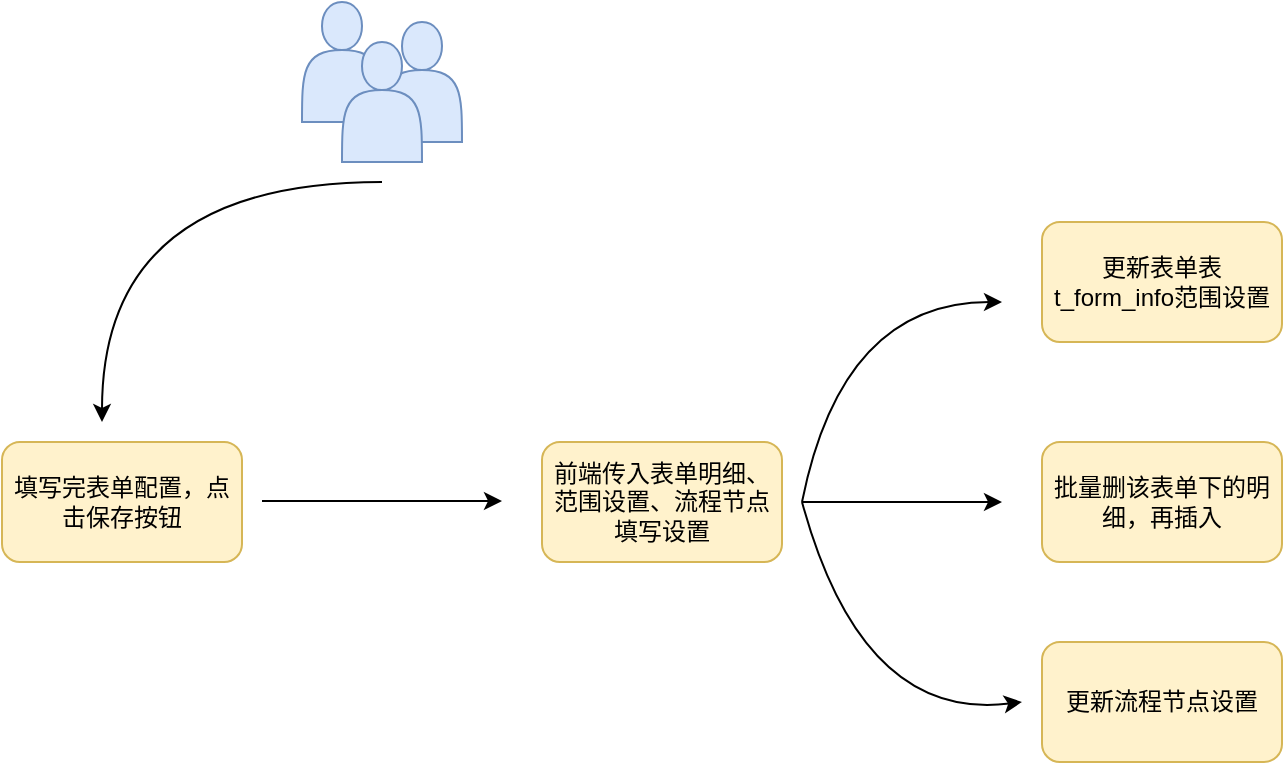 <mxfile version="21.6.8" type="github">
  <diagram name="第 1 页" id="7A_lC_w9Cb8jCHNOGvOA">
    <mxGraphModel dx="1102" dy="796" grid="1" gridSize="10" guides="1" tooltips="1" connect="1" arrows="1" fold="1" page="1" pageScale="1" pageWidth="1169" pageHeight="827" math="0" shadow="0">
      <root>
        <mxCell id="0" />
        <mxCell id="1" parent="0" />
        <mxCell id="3lPMLtOT_ev2U3uAMTwl-3" value="" style="shape=actor;whiteSpace=wrap;html=1;fillColor=#dae8fc;strokeColor=#6c8ebf;" vertex="1" parent="1">
          <mxGeometry x="200" y="80" width="40" height="60" as="geometry" />
        </mxCell>
        <mxCell id="3lPMLtOT_ev2U3uAMTwl-2" value="" style="shape=actor;whiteSpace=wrap;html=1;fillColor=#dae8fc;strokeColor=#6c8ebf;" vertex="1" parent="1">
          <mxGeometry x="240" y="90" width="40" height="60" as="geometry" />
        </mxCell>
        <mxCell id="3lPMLtOT_ev2U3uAMTwl-1" value="" style="shape=actor;whiteSpace=wrap;html=1;fillColor=#dae8fc;strokeColor=#6c8ebf;" vertex="1" parent="1">
          <mxGeometry x="220" y="100" width="40" height="60" as="geometry" />
        </mxCell>
        <mxCell id="3lPMLtOT_ev2U3uAMTwl-4" value="" style="endArrow=classic;html=1;curved=1;" edge="1" parent="1">
          <mxGeometry width="50" height="50" relative="1" as="geometry">
            <mxPoint x="240" y="170" as="sourcePoint" />
            <mxPoint x="100" y="290" as="targetPoint" />
            <Array as="points">
              <mxPoint x="100" y="170" />
            </Array>
          </mxGeometry>
        </mxCell>
        <mxCell id="3lPMLtOT_ev2U3uAMTwl-5" value="填写完表单配置，点击保存按钮" style="rounded=1;whiteSpace=wrap;html=1;fillColor=#fff2cc;strokeColor=#d6b656;" vertex="1" parent="1">
          <mxGeometry x="50" y="300" width="120" height="60" as="geometry" />
        </mxCell>
        <mxCell id="3lPMLtOT_ev2U3uAMTwl-6" value="" style="endArrow=classic;html=1;rounded=0;" edge="1" parent="1">
          <mxGeometry width="50" height="50" relative="1" as="geometry">
            <mxPoint x="180" y="329.5" as="sourcePoint" />
            <mxPoint x="300" y="329.5" as="targetPoint" />
            <Array as="points">
              <mxPoint x="220" y="329.5" />
            </Array>
          </mxGeometry>
        </mxCell>
        <mxCell id="3lPMLtOT_ev2U3uAMTwl-7" value="前端传入表单明细、范围设置、流程节点填写设置" style="rounded=1;whiteSpace=wrap;html=1;fillColor=#fff2cc;strokeColor=#d6b656;" vertex="1" parent="1">
          <mxGeometry x="320" y="300" width="120" height="60" as="geometry" />
        </mxCell>
        <mxCell id="3lPMLtOT_ev2U3uAMTwl-8" value="" style="endArrow=classic;html=1;rounded=0;" edge="1" parent="1">
          <mxGeometry width="50" height="50" relative="1" as="geometry">
            <mxPoint x="450" y="330" as="sourcePoint" />
            <mxPoint x="550" y="330" as="targetPoint" />
          </mxGeometry>
        </mxCell>
        <mxCell id="3lPMLtOT_ev2U3uAMTwl-9" value="" style="endArrow=classic;html=1;curved=1;" edge="1" parent="1">
          <mxGeometry width="50" height="50" relative="1" as="geometry">
            <mxPoint x="450" y="330" as="sourcePoint" />
            <mxPoint x="550" y="230" as="targetPoint" />
            <Array as="points">
              <mxPoint x="470" y="230" />
            </Array>
          </mxGeometry>
        </mxCell>
        <mxCell id="3lPMLtOT_ev2U3uAMTwl-10" value="" style="endArrow=classic;html=1;curved=1;" edge="1" parent="1">
          <mxGeometry width="50" height="50" relative="1" as="geometry">
            <mxPoint x="450" y="330" as="sourcePoint" />
            <mxPoint x="560" y="430" as="targetPoint" />
            <Array as="points">
              <mxPoint x="480" y="440" />
            </Array>
          </mxGeometry>
        </mxCell>
        <mxCell id="3lPMLtOT_ev2U3uAMTwl-11" value="更新表单表t_form_info范围设置" style="rounded=1;whiteSpace=wrap;html=1;fillColor=#fff2cc;strokeColor=#d6b656;" vertex="1" parent="1">
          <mxGeometry x="570" y="190" width="120" height="60" as="geometry" />
        </mxCell>
        <mxCell id="3lPMLtOT_ev2U3uAMTwl-12" value="批量删该表单下的明细，再插入" style="rounded=1;whiteSpace=wrap;html=1;fillColor=#fff2cc;strokeColor=#d6b656;" vertex="1" parent="1">
          <mxGeometry x="570" y="300" width="120" height="60" as="geometry" />
        </mxCell>
        <mxCell id="3lPMLtOT_ev2U3uAMTwl-13" value="更新流程节点设置" style="rounded=1;whiteSpace=wrap;html=1;fillColor=#fff2cc;strokeColor=#d6b656;" vertex="1" parent="1">
          <mxGeometry x="570" y="400" width="120" height="60" as="geometry" />
        </mxCell>
      </root>
    </mxGraphModel>
  </diagram>
</mxfile>
